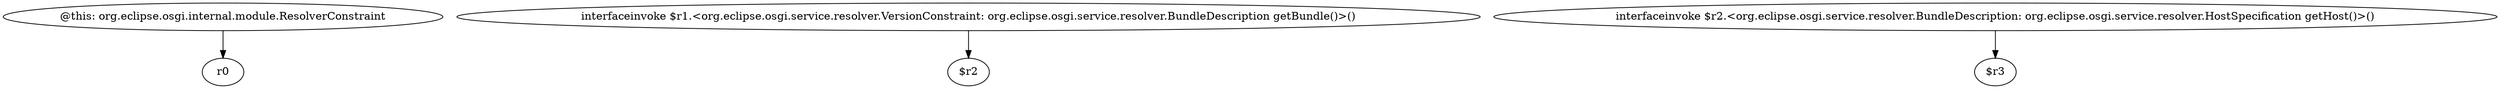 digraph g {
0[label="@this: org.eclipse.osgi.internal.module.ResolverConstraint"]
1[label="r0"]
0->1[label=""]
2[label="interfaceinvoke $r1.<org.eclipse.osgi.service.resolver.VersionConstraint: org.eclipse.osgi.service.resolver.BundleDescription getBundle()>()"]
3[label="$r2"]
2->3[label=""]
4[label="interfaceinvoke $r2.<org.eclipse.osgi.service.resolver.BundleDescription: org.eclipse.osgi.service.resolver.HostSpecification getHost()>()"]
5[label="$r3"]
4->5[label=""]
}